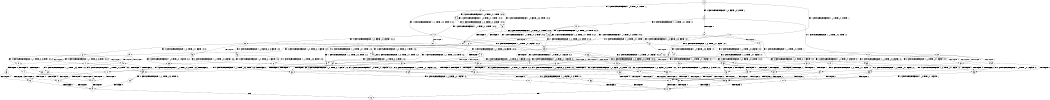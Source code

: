 digraph BCG {
size = "7, 10.5";
center = TRUE;
node [shape = circle];
0 [peripheries = 2];
0 -> 1 [label = "EX !1 !ATOMIC_EXCH_BRANCH (1, +1, TRUE, +0, 2, TRUE) !::"];
0 -> 2 [label = "EX !2 !ATOMIC_EXCH_BRANCH (1, +0, TRUE, +0, 1, TRUE) !::"];
0 -> 3 [label = "EX !0 !ATOMIC_EXCH_BRANCH (1, +0, FALSE, +0, 3, TRUE) !::"];
1 -> 4 [label = "TERMINATE !1"];
1 -> 5 [label = "EX !2 !ATOMIC_EXCH_BRANCH (1, +0, TRUE, +0, 1, FALSE) !:0:1:"];
1 -> 6 [label = "EX !0 !ATOMIC_EXCH_BRANCH (1, +0, FALSE, +0, 3, FALSE) !:0:1:"];
2 -> 7 [label = "EX !1 !ATOMIC_EXCH_BRANCH (1, +1, TRUE, +0, 2, TRUE) !:0:1:2:"];
2 -> 8 [label = "EX !0 !ATOMIC_EXCH_BRANCH (1, +0, FALSE, +0, 3, TRUE) !:0:1:2:"];
2 -> 9 [label = "EX !2 !ATOMIC_EXCH_BRANCH (1, +0, TRUE, +0, 1, TRUE) !:0:1:2:"];
3 -> 10 [label = "TERMINATE !0"];
3 -> 11 [label = "EX !1 !ATOMIC_EXCH_BRANCH (1, +1, TRUE, +0, 2, TRUE) !:0:"];
3 -> 12 [label = "EX !2 !ATOMIC_EXCH_BRANCH (1, +0, TRUE, +0, 1, TRUE) !:0:"];
4 -> 13 [label = "EX !2 !ATOMIC_EXCH_BRANCH (1, +0, TRUE, +0, 1, FALSE) !:0:"];
4 -> 14 [label = "EX !0 !ATOMIC_EXCH_BRANCH (1, +0, FALSE, +0, 3, FALSE) !:0:"];
5 -> 15 [label = "TERMINATE !1"];
5 -> 16 [label = "TERMINATE !2"];
5 -> 17 [label = "EX !0 !ATOMIC_EXCH_BRANCH (1, +0, FALSE, +0, 3, TRUE) !:0:1:2:"];
6 -> 18 [label = "TERMINATE !1"];
6 -> 19 [label = "EX !2 !ATOMIC_EXCH_BRANCH (1, +0, TRUE, +0, 1, FALSE) !:0:1:"];
6 -> 20 [label = "EX !0 !ATOMIC_EXCH_BRANCH (1, +1, TRUE, +0, 3, FALSE) !:0:1:"];
7 -> 21 [label = "TERMINATE !1"];
7 -> 22 [label = "EX !0 !ATOMIC_EXCH_BRANCH (1, +0, FALSE, +0, 3, FALSE) !:0:1:2:"];
7 -> 23 [label = "EX !2 !ATOMIC_EXCH_BRANCH (1, +0, TRUE, +0, 1, FALSE) !:0:1:2:"];
8 -> 24 [label = "TERMINATE !0"];
8 -> 25 [label = "EX !1 !ATOMIC_EXCH_BRANCH (1, +1, TRUE, +0, 2, TRUE) !:0:1:2:"];
8 -> 26 [label = "EX !2 !ATOMIC_EXCH_BRANCH (1, +0, TRUE, +0, 1, TRUE) !:0:1:2:"];
9 -> 7 [label = "EX !1 !ATOMIC_EXCH_BRANCH (1, +1, TRUE, +0, 2, TRUE) !:0:1:2:"];
9 -> 8 [label = "EX !0 !ATOMIC_EXCH_BRANCH (1, +0, FALSE, +0, 3, TRUE) !:0:1:2:"];
9 -> 9 [label = "EX !2 !ATOMIC_EXCH_BRANCH (1, +0, TRUE, +0, 1, TRUE) !:0:1:2:"];
10 -> 27 [label = "EX !1 !ATOMIC_EXCH_BRANCH (1, +1, TRUE, +0, 2, TRUE) !::"];
10 -> 28 [label = "EX !2 !ATOMIC_EXCH_BRANCH (1, +0, TRUE, +0, 1, TRUE) !::"];
11 -> 29 [label = "TERMINATE !1"];
11 -> 30 [label = "TERMINATE !0"];
11 -> 31 [label = "EX !2 !ATOMIC_EXCH_BRANCH (1, +0, TRUE, +0, 1, FALSE) !:0:1:"];
12 -> 24 [label = "TERMINATE !0"];
12 -> 25 [label = "EX !1 !ATOMIC_EXCH_BRANCH (1, +1, TRUE, +0, 2, TRUE) !:0:1:2:"];
12 -> 26 [label = "EX !2 !ATOMIC_EXCH_BRANCH (1, +0, TRUE, +0, 1, TRUE) !:0:1:2:"];
13 -> 32 [label = "TERMINATE !2"];
13 -> 33 [label = "EX !0 !ATOMIC_EXCH_BRANCH (1, +0, FALSE, +0, 3, TRUE) !:0:2:"];
14 -> 34 [label = "EX !2 !ATOMIC_EXCH_BRANCH (1, +0, TRUE, +0, 1, FALSE) !:0:"];
14 -> 35 [label = "EX !0 !ATOMIC_EXCH_BRANCH (1, +1, TRUE, +0, 3, FALSE) !:0:"];
15 -> 32 [label = "TERMINATE !2"];
15 -> 33 [label = "EX !0 !ATOMIC_EXCH_BRANCH (1, +0, FALSE, +0, 3, TRUE) !:0:2:"];
16 -> 32 [label = "TERMINATE !1"];
16 -> 36 [label = "EX !0 !ATOMIC_EXCH_BRANCH (1, +0, FALSE, +0, 3, TRUE) !:0:1:"];
17 -> 37 [label = "TERMINATE !1"];
17 -> 38 [label = "TERMINATE !2"];
17 -> 39 [label = "TERMINATE !0"];
18 -> 34 [label = "EX !2 !ATOMIC_EXCH_BRANCH (1, +0, TRUE, +0, 1, FALSE) !:0:"];
18 -> 35 [label = "EX !0 !ATOMIC_EXCH_BRANCH (1, +1, TRUE, +0, 3, FALSE) !:0:"];
19 -> 40 [label = "TERMINATE !1"];
19 -> 41 [label = "TERMINATE !2"];
19 -> 42 [label = "EX !0 !ATOMIC_EXCH_BRANCH (1, +1, TRUE, +0, 3, TRUE) !:0:1:2:"];
20 -> 29 [label = "TERMINATE !1"];
20 -> 30 [label = "TERMINATE !0"];
20 -> 31 [label = "EX !2 !ATOMIC_EXCH_BRANCH (1, +0, TRUE, +0, 1, FALSE) !:0:1:"];
21 -> 43 [label = "EX !0 !ATOMIC_EXCH_BRANCH (1, +0, FALSE, +0, 3, FALSE) !:0:2:"];
21 -> 44 [label = "EX !2 !ATOMIC_EXCH_BRANCH (1, +0, TRUE, +0, 1, FALSE) !:0:2:"];
22 -> 45 [label = "TERMINATE !1"];
22 -> 46 [label = "EX !2 !ATOMIC_EXCH_BRANCH (1, +0, TRUE, +0, 1, FALSE) !:0:1:2:"];
22 -> 47 [label = "EX !0 !ATOMIC_EXCH_BRANCH (1, +1, TRUE, +0, 3, FALSE) !:0:1:2:"];
23 -> 15 [label = "TERMINATE !1"];
23 -> 16 [label = "TERMINATE !2"];
23 -> 17 [label = "EX !0 !ATOMIC_EXCH_BRANCH (1, +0, FALSE, +0, 3, TRUE) !:0:1:2:"];
24 -> 48 [label = "EX !1 !ATOMIC_EXCH_BRANCH (1, +1, TRUE, +0, 2, TRUE) !:1:2:"];
24 -> 49 [label = "EX !2 !ATOMIC_EXCH_BRANCH (1, +0, TRUE, +0, 1, TRUE) !:1:2:"];
25 -> 50 [label = "TERMINATE !1"];
25 -> 51 [label = "TERMINATE !0"];
25 -> 52 [label = "EX !2 !ATOMIC_EXCH_BRANCH (1, +0, TRUE, +0, 1, FALSE) !:0:1:2:"];
26 -> 24 [label = "TERMINATE !0"];
26 -> 25 [label = "EX !1 !ATOMIC_EXCH_BRANCH (1, +1, TRUE, +0, 2, TRUE) !:0:1:2:"];
26 -> 26 [label = "EX !2 !ATOMIC_EXCH_BRANCH (1, +0, TRUE, +0, 1, TRUE) !:0:1:2:"];
27 -> 53 [label = "TERMINATE !1"];
27 -> 54 [label = "EX !2 !ATOMIC_EXCH_BRANCH (1, +0, TRUE, +0, 1, FALSE) !:1:"];
28 -> 48 [label = "EX !1 !ATOMIC_EXCH_BRANCH (1, +1, TRUE, +0, 2, TRUE) !:1:2:"];
28 -> 49 [label = "EX !2 !ATOMIC_EXCH_BRANCH (1, +0, TRUE, +0, 1, TRUE) !:1:2:"];
29 -> 53 [label = "TERMINATE !0"];
29 -> 55 [label = "EX !2 !ATOMIC_EXCH_BRANCH (1, +0, TRUE, +0, 1, FALSE) !:0:"];
30 -> 53 [label = "TERMINATE !1"];
30 -> 54 [label = "EX !2 !ATOMIC_EXCH_BRANCH (1, +0, TRUE, +0, 1, FALSE) !:1:"];
31 -> 37 [label = "TERMINATE !1"];
31 -> 38 [label = "TERMINATE !2"];
31 -> 39 [label = "TERMINATE !0"];
32 -> 56 [label = "EX !0 !ATOMIC_EXCH_BRANCH (1, +0, FALSE, +0, 3, TRUE) !:0:"];
33 -> 57 [label = "TERMINATE !2"];
33 -> 58 [label = "TERMINATE !0"];
34 -> 59 [label = "TERMINATE !2"];
34 -> 60 [label = "EX !0 !ATOMIC_EXCH_BRANCH (1, +1, TRUE, +0, 3, TRUE) !:0:2:"];
35 -> 53 [label = "TERMINATE !0"];
35 -> 55 [label = "EX !2 !ATOMIC_EXCH_BRANCH (1, +0, TRUE, +0, 1, FALSE) !:0:"];
36 -> 57 [label = "TERMINATE !1"];
36 -> 61 [label = "TERMINATE !0"];
37 -> 57 [label = "TERMINATE !2"];
37 -> 58 [label = "TERMINATE !0"];
38 -> 57 [label = "TERMINATE !1"];
38 -> 61 [label = "TERMINATE !0"];
39 -> 58 [label = "TERMINATE !1"];
39 -> 61 [label = "TERMINATE !2"];
40 -> 59 [label = "TERMINATE !2"];
40 -> 60 [label = "EX !0 !ATOMIC_EXCH_BRANCH (1, +1, TRUE, +0, 3, TRUE) !:0:2:"];
41 -> 59 [label = "TERMINATE !1"];
41 -> 62 [label = "EX !0 !ATOMIC_EXCH_BRANCH (1, +1, TRUE, +0, 3, TRUE) !:0:1:"];
42 -> 63 [label = "TERMINATE !1"];
42 -> 64 [label = "TERMINATE !2"];
42 -> 65 [label = "TERMINATE !0"];
43 -> 66 [label = "EX !2 !ATOMIC_EXCH_BRANCH (1, +0, TRUE, +0, 1, FALSE) !:0:2:"];
43 -> 67 [label = "EX !0 !ATOMIC_EXCH_BRANCH (1, +1, TRUE, +0, 3, FALSE) !:0:2:"];
44 -> 32 [label = "TERMINATE !2"];
44 -> 33 [label = "EX !0 !ATOMIC_EXCH_BRANCH (1, +0, FALSE, +0, 3, TRUE) !:0:2:"];
45 -> 66 [label = "EX !2 !ATOMIC_EXCH_BRANCH (1, +0, TRUE, +0, 1, FALSE) !:0:2:"];
45 -> 67 [label = "EX !0 !ATOMIC_EXCH_BRANCH (1, +1, TRUE, +0, 3, FALSE) !:0:2:"];
46 -> 40 [label = "TERMINATE !1"];
46 -> 41 [label = "TERMINATE !2"];
46 -> 42 [label = "EX !0 !ATOMIC_EXCH_BRANCH (1, +1, TRUE, +0, 3, TRUE) !:0:1:2:"];
47 -> 50 [label = "TERMINATE !1"];
47 -> 51 [label = "TERMINATE !0"];
47 -> 52 [label = "EX !2 !ATOMIC_EXCH_BRANCH (1, +0, TRUE, +0, 1, FALSE) !:0:1:2:"];
48 -> 68 [label = "TERMINATE !1"];
48 -> 69 [label = "EX !2 !ATOMIC_EXCH_BRANCH (1, +0, TRUE, +0, 1, FALSE) !:1:2:"];
49 -> 48 [label = "EX !1 !ATOMIC_EXCH_BRANCH (1, +1, TRUE, +0, 2, TRUE) !:1:2:"];
49 -> 49 [label = "EX !2 !ATOMIC_EXCH_BRANCH (1, +0, TRUE, +0, 1, TRUE) !:1:2:"];
50 -> 68 [label = "TERMINATE !0"];
50 -> 70 [label = "EX !2 !ATOMIC_EXCH_BRANCH (1, +0, TRUE, +0, 1, FALSE) !:0:2:"];
51 -> 68 [label = "TERMINATE !1"];
51 -> 69 [label = "EX !2 !ATOMIC_EXCH_BRANCH (1, +0, TRUE, +0, 1, FALSE) !:1:2:"];
52 -> 37 [label = "TERMINATE !1"];
52 -> 38 [label = "TERMINATE !2"];
52 -> 39 [label = "TERMINATE !0"];
53 -> 71 [label = "EX !2 !ATOMIC_EXCH_BRANCH (1, +0, TRUE, +0, 1, FALSE) !::"];
54 -> 58 [label = "TERMINATE !1"];
54 -> 61 [label = "TERMINATE !2"];
55 -> 57 [label = "TERMINATE !2"];
55 -> 58 [label = "TERMINATE !0"];
56 -> 72 [label = "TERMINATE !0"];
57 -> 72 [label = "TERMINATE !0"];
58 -> 72 [label = "TERMINATE !2"];
59 -> 73 [label = "EX !0 !ATOMIC_EXCH_BRANCH (1, +1, TRUE, +0, 3, TRUE) !:0:"];
60 -> 74 [label = "TERMINATE !2"];
60 -> 75 [label = "TERMINATE !0"];
61 -> 72 [label = "TERMINATE !1"];
62 -> 74 [label = "TERMINATE !1"];
62 -> 76 [label = "TERMINATE !0"];
63 -> 74 [label = "TERMINATE !2"];
63 -> 75 [label = "TERMINATE !0"];
64 -> 74 [label = "TERMINATE !1"];
64 -> 76 [label = "TERMINATE !0"];
65 -> 75 [label = "TERMINATE !1"];
65 -> 76 [label = "TERMINATE !2"];
66 -> 59 [label = "TERMINATE !2"];
66 -> 60 [label = "EX !0 !ATOMIC_EXCH_BRANCH (1, +1, TRUE, +0, 3, TRUE) !:0:2:"];
67 -> 68 [label = "TERMINATE !0"];
67 -> 70 [label = "EX !2 !ATOMIC_EXCH_BRANCH (1, +0, TRUE, +0, 1, FALSE) !:0:2:"];
68 -> 77 [label = "EX !2 !ATOMIC_EXCH_BRANCH (1, +0, TRUE, +0, 1, FALSE) !:2:"];
69 -> 58 [label = "TERMINATE !1"];
69 -> 61 [label = "TERMINATE !2"];
70 -> 57 [label = "TERMINATE !2"];
70 -> 58 [label = "TERMINATE !0"];
71 -> 72 [label = "TERMINATE !2"];
72 -> 78 [label = "exit"];
73 -> 79 [label = "TERMINATE !0"];
74 -> 79 [label = "TERMINATE !0"];
75 -> 79 [label = "TERMINATE !2"];
76 -> 79 [label = "TERMINATE !1"];
77 -> 72 [label = "TERMINATE !2"];
79 -> 78 [label = "exit"];
}
